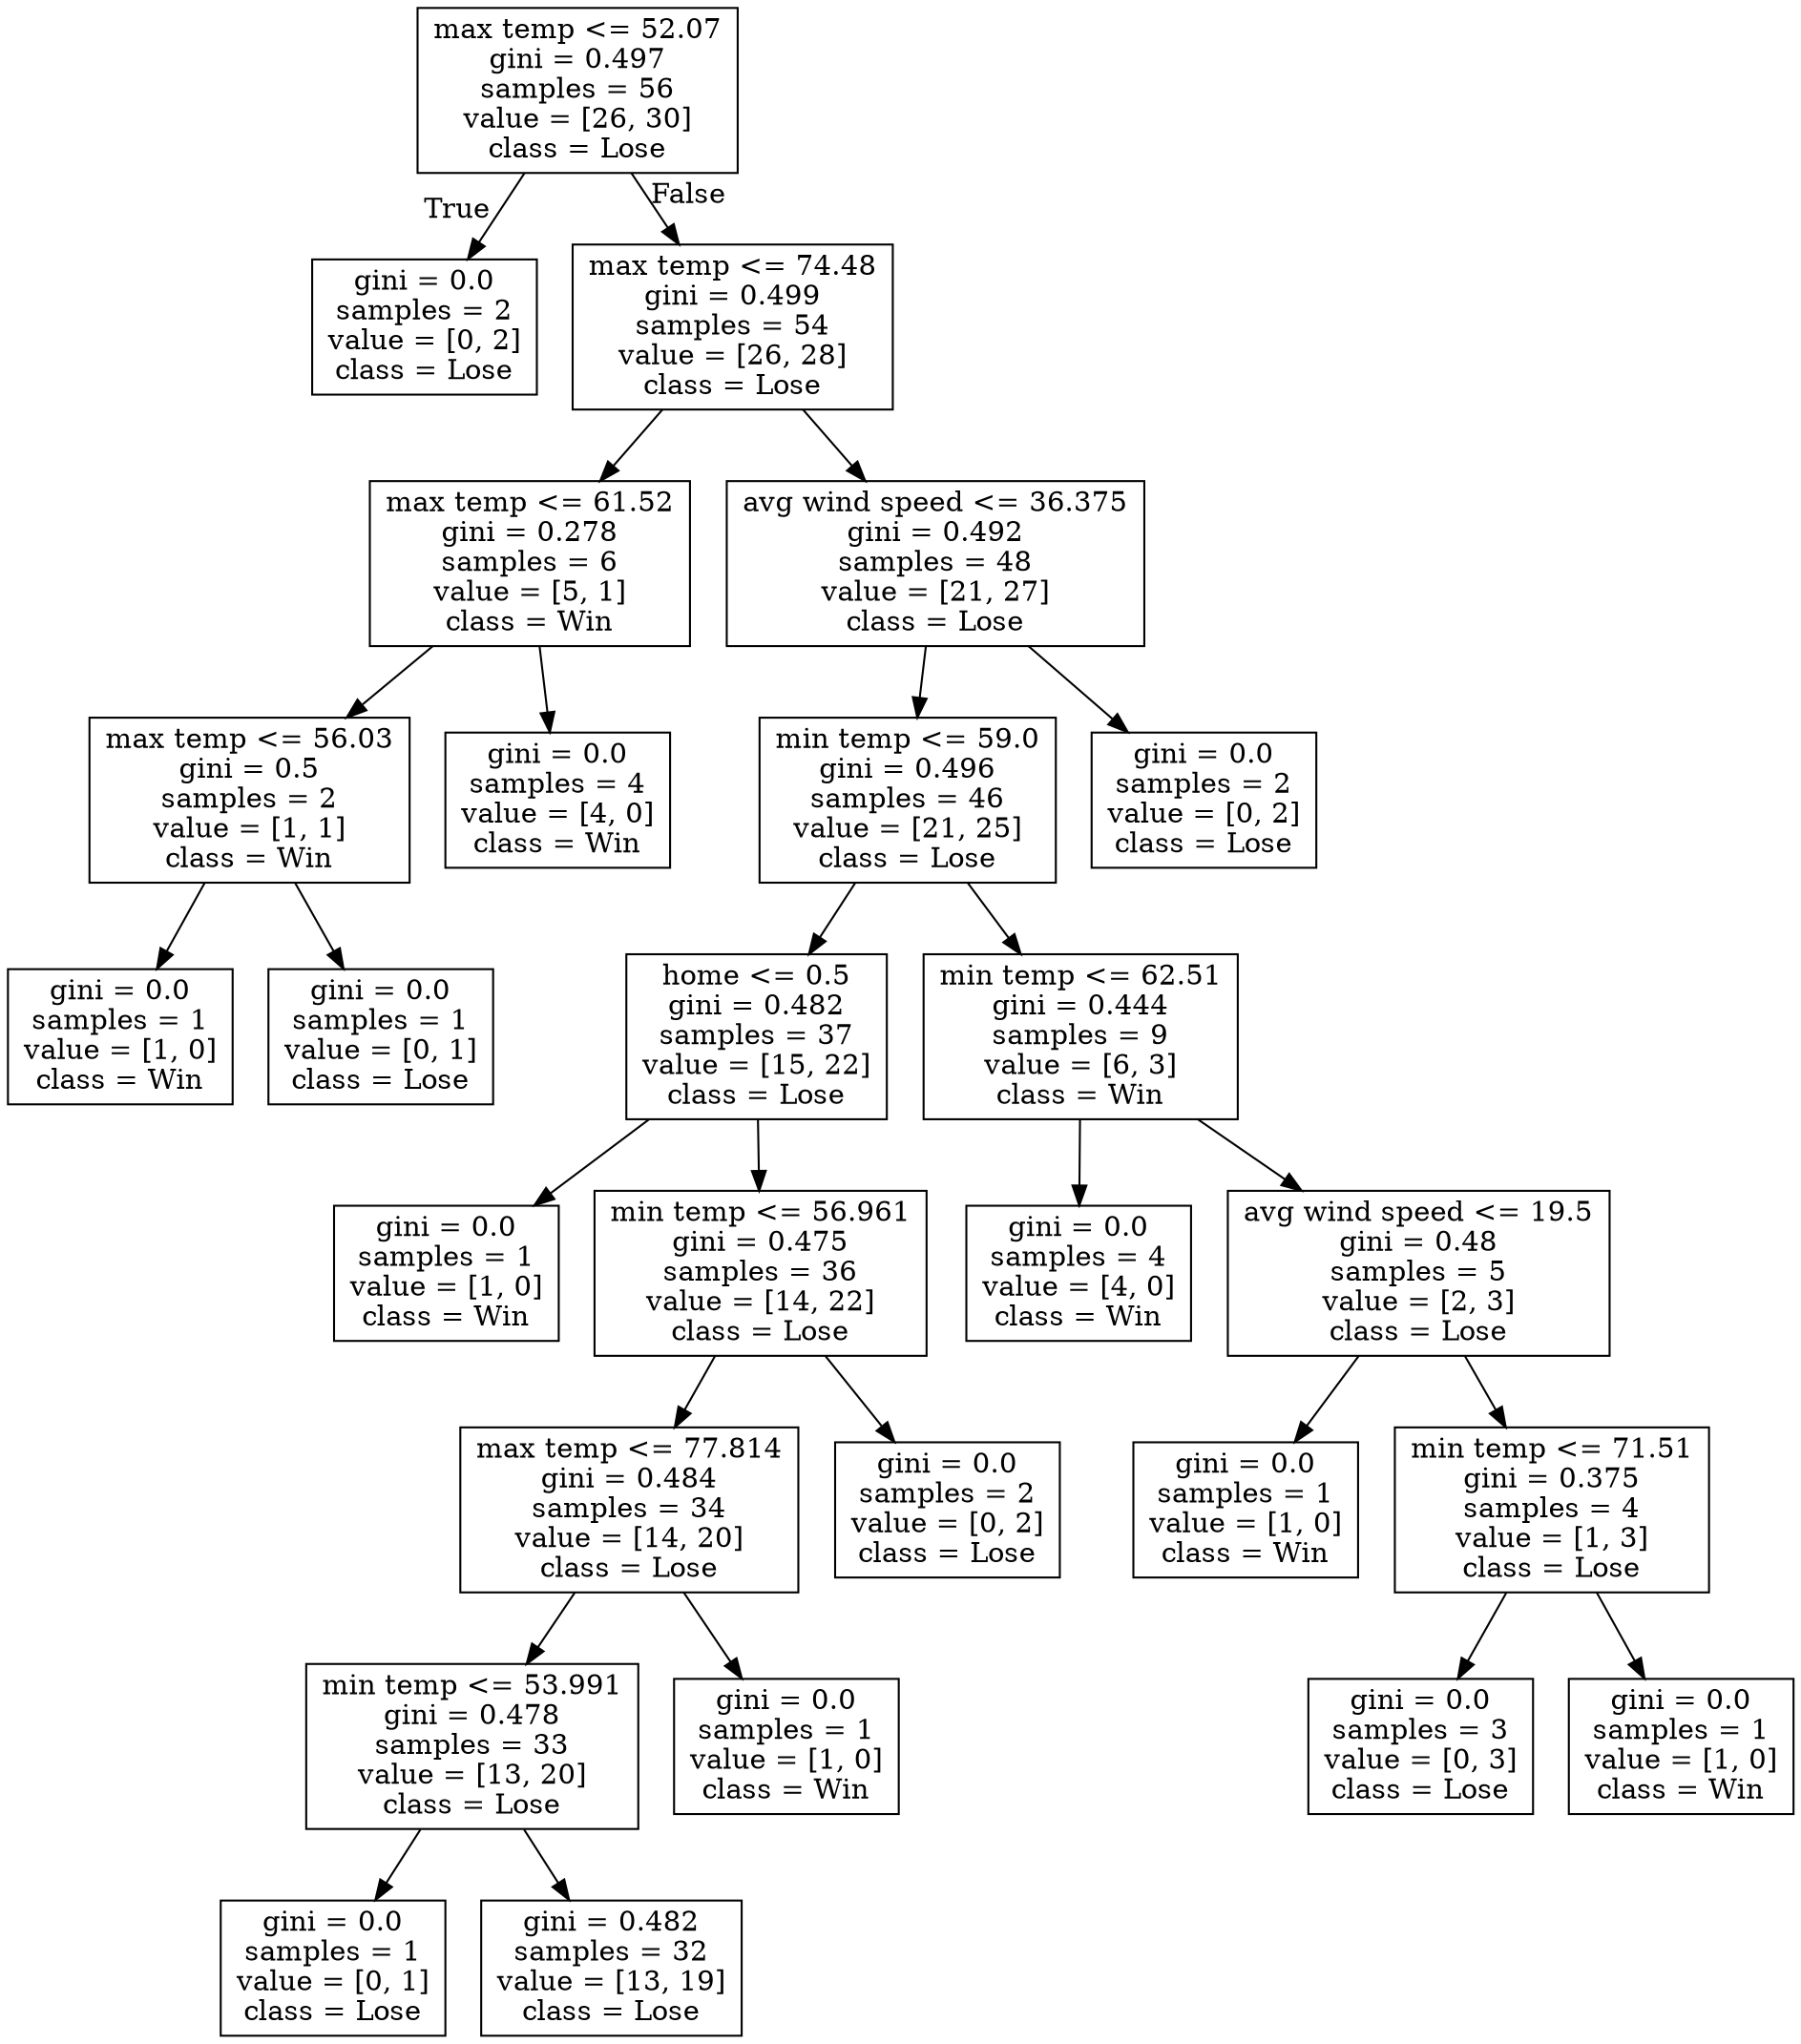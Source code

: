 digraph Tree {
node [shape=box] ;
0 [label="max temp <= 52.07\ngini = 0.497\nsamples = 56\nvalue = [26, 30]\nclass = Lose"] ;
1 [label="gini = 0.0\nsamples = 2\nvalue = [0, 2]\nclass = Lose"] ;
0 -> 1 [labeldistance=2.5, labelangle=45, headlabel="True"] ;
2 [label="max temp <= 74.48\ngini = 0.499\nsamples = 54\nvalue = [26, 28]\nclass = Lose"] ;
0 -> 2 [labeldistance=2.5, labelangle=-45, headlabel="False"] ;
3 [label="max temp <= 61.52\ngini = 0.278\nsamples = 6\nvalue = [5, 1]\nclass = Win"] ;
2 -> 3 ;
4 [label="max temp <= 56.03\ngini = 0.5\nsamples = 2\nvalue = [1, 1]\nclass = Win"] ;
3 -> 4 ;
5 [label="gini = 0.0\nsamples = 1\nvalue = [1, 0]\nclass = Win"] ;
4 -> 5 ;
6 [label="gini = 0.0\nsamples = 1\nvalue = [0, 1]\nclass = Lose"] ;
4 -> 6 ;
7 [label="gini = 0.0\nsamples = 4\nvalue = [4, 0]\nclass = Win"] ;
3 -> 7 ;
8 [label="avg wind speed <= 36.375\ngini = 0.492\nsamples = 48\nvalue = [21, 27]\nclass = Lose"] ;
2 -> 8 ;
9 [label="min temp <= 59.0\ngini = 0.496\nsamples = 46\nvalue = [21, 25]\nclass = Lose"] ;
8 -> 9 ;
10 [label="home <= 0.5\ngini = 0.482\nsamples = 37\nvalue = [15, 22]\nclass = Lose"] ;
9 -> 10 ;
11 [label="gini = 0.0\nsamples = 1\nvalue = [1, 0]\nclass = Win"] ;
10 -> 11 ;
12 [label="min temp <= 56.961\ngini = 0.475\nsamples = 36\nvalue = [14, 22]\nclass = Lose"] ;
10 -> 12 ;
13 [label="max temp <= 77.814\ngini = 0.484\nsamples = 34\nvalue = [14, 20]\nclass = Lose"] ;
12 -> 13 ;
14 [label="min temp <= 53.991\ngini = 0.478\nsamples = 33\nvalue = [13, 20]\nclass = Lose"] ;
13 -> 14 ;
15 [label="gini = 0.0\nsamples = 1\nvalue = [0, 1]\nclass = Lose"] ;
14 -> 15 ;
16 [label="gini = 0.482\nsamples = 32\nvalue = [13, 19]\nclass = Lose"] ;
14 -> 16 ;
17 [label="gini = 0.0\nsamples = 1\nvalue = [1, 0]\nclass = Win"] ;
13 -> 17 ;
18 [label="gini = 0.0\nsamples = 2\nvalue = [0, 2]\nclass = Lose"] ;
12 -> 18 ;
19 [label="min temp <= 62.51\ngini = 0.444\nsamples = 9\nvalue = [6, 3]\nclass = Win"] ;
9 -> 19 ;
20 [label="gini = 0.0\nsamples = 4\nvalue = [4, 0]\nclass = Win"] ;
19 -> 20 ;
21 [label="avg wind speed <= 19.5\ngini = 0.48\nsamples = 5\nvalue = [2, 3]\nclass = Lose"] ;
19 -> 21 ;
22 [label="gini = 0.0\nsamples = 1\nvalue = [1, 0]\nclass = Win"] ;
21 -> 22 ;
23 [label="min temp <= 71.51\ngini = 0.375\nsamples = 4\nvalue = [1, 3]\nclass = Lose"] ;
21 -> 23 ;
24 [label="gini = 0.0\nsamples = 3\nvalue = [0, 3]\nclass = Lose"] ;
23 -> 24 ;
25 [label="gini = 0.0\nsamples = 1\nvalue = [1, 0]\nclass = Win"] ;
23 -> 25 ;
26 [label="gini = 0.0\nsamples = 2\nvalue = [0, 2]\nclass = Lose"] ;
8 -> 26 ;
}